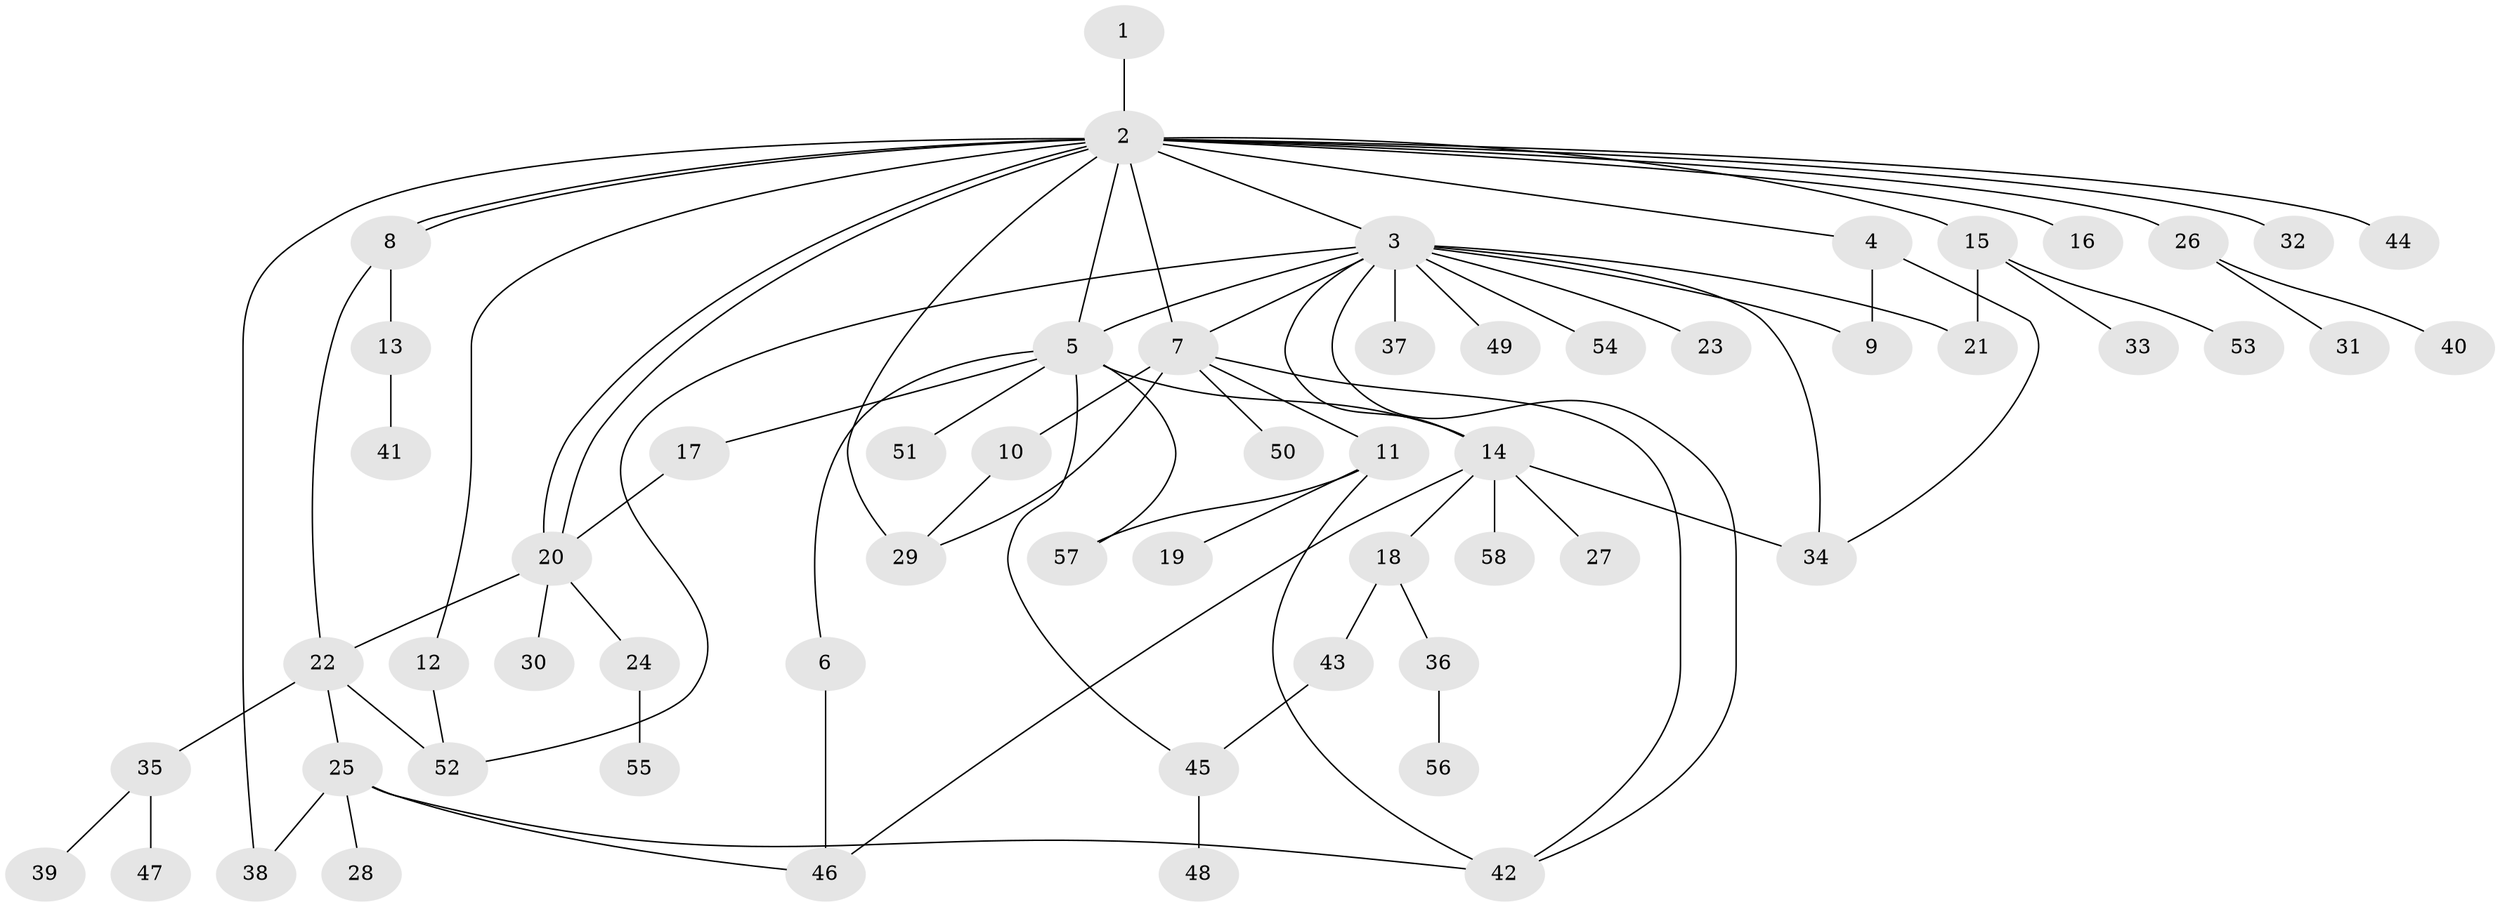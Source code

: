 // coarse degree distribution, {1: 0.43902439024390244, 17: 0.024390243902439025, 12: 0.024390243902439025, 4: 0.07317073170731707, 8: 0.024390243902439025, 6: 0.07317073170731707, 2: 0.21951219512195122, 3: 0.0975609756097561, 9: 0.024390243902439025}
// Generated by graph-tools (version 1.1) at 2025/23/03/03/25 07:23:50]
// undirected, 58 vertices, 80 edges
graph export_dot {
graph [start="1"]
  node [color=gray90,style=filled];
  1;
  2;
  3;
  4;
  5;
  6;
  7;
  8;
  9;
  10;
  11;
  12;
  13;
  14;
  15;
  16;
  17;
  18;
  19;
  20;
  21;
  22;
  23;
  24;
  25;
  26;
  27;
  28;
  29;
  30;
  31;
  32;
  33;
  34;
  35;
  36;
  37;
  38;
  39;
  40;
  41;
  42;
  43;
  44;
  45;
  46;
  47;
  48;
  49;
  50;
  51;
  52;
  53;
  54;
  55;
  56;
  57;
  58;
  1 -- 2;
  2 -- 3;
  2 -- 4;
  2 -- 5;
  2 -- 7;
  2 -- 8;
  2 -- 8;
  2 -- 12;
  2 -- 15;
  2 -- 16;
  2 -- 20;
  2 -- 20;
  2 -- 26;
  2 -- 29;
  2 -- 32;
  2 -- 38;
  2 -- 44;
  3 -- 5;
  3 -- 7;
  3 -- 9;
  3 -- 14;
  3 -- 21;
  3 -- 23;
  3 -- 34;
  3 -- 37;
  3 -- 42;
  3 -- 49;
  3 -- 52;
  3 -- 54;
  4 -- 9;
  4 -- 34;
  5 -- 6;
  5 -- 14;
  5 -- 17;
  5 -- 45;
  5 -- 51;
  5 -- 57;
  6 -- 46;
  7 -- 10;
  7 -- 11;
  7 -- 29;
  7 -- 42;
  7 -- 50;
  8 -- 13;
  8 -- 22;
  10 -- 29;
  11 -- 19;
  11 -- 42;
  11 -- 57;
  12 -- 52;
  13 -- 41;
  14 -- 18;
  14 -- 27;
  14 -- 34;
  14 -- 46;
  14 -- 58;
  15 -- 21;
  15 -- 33;
  15 -- 53;
  17 -- 20;
  18 -- 36;
  18 -- 43;
  20 -- 22;
  20 -- 24;
  20 -- 30;
  22 -- 25;
  22 -- 35;
  22 -- 52;
  24 -- 55;
  25 -- 28;
  25 -- 38;
  25 -- 42;
  25 -- 46;
  26 -- 31;
  26 -- 40;
  35 -- 39;
  35 -- 47;
  36 -- 56;
  43 -- 45;
  45 -- 48;
}
